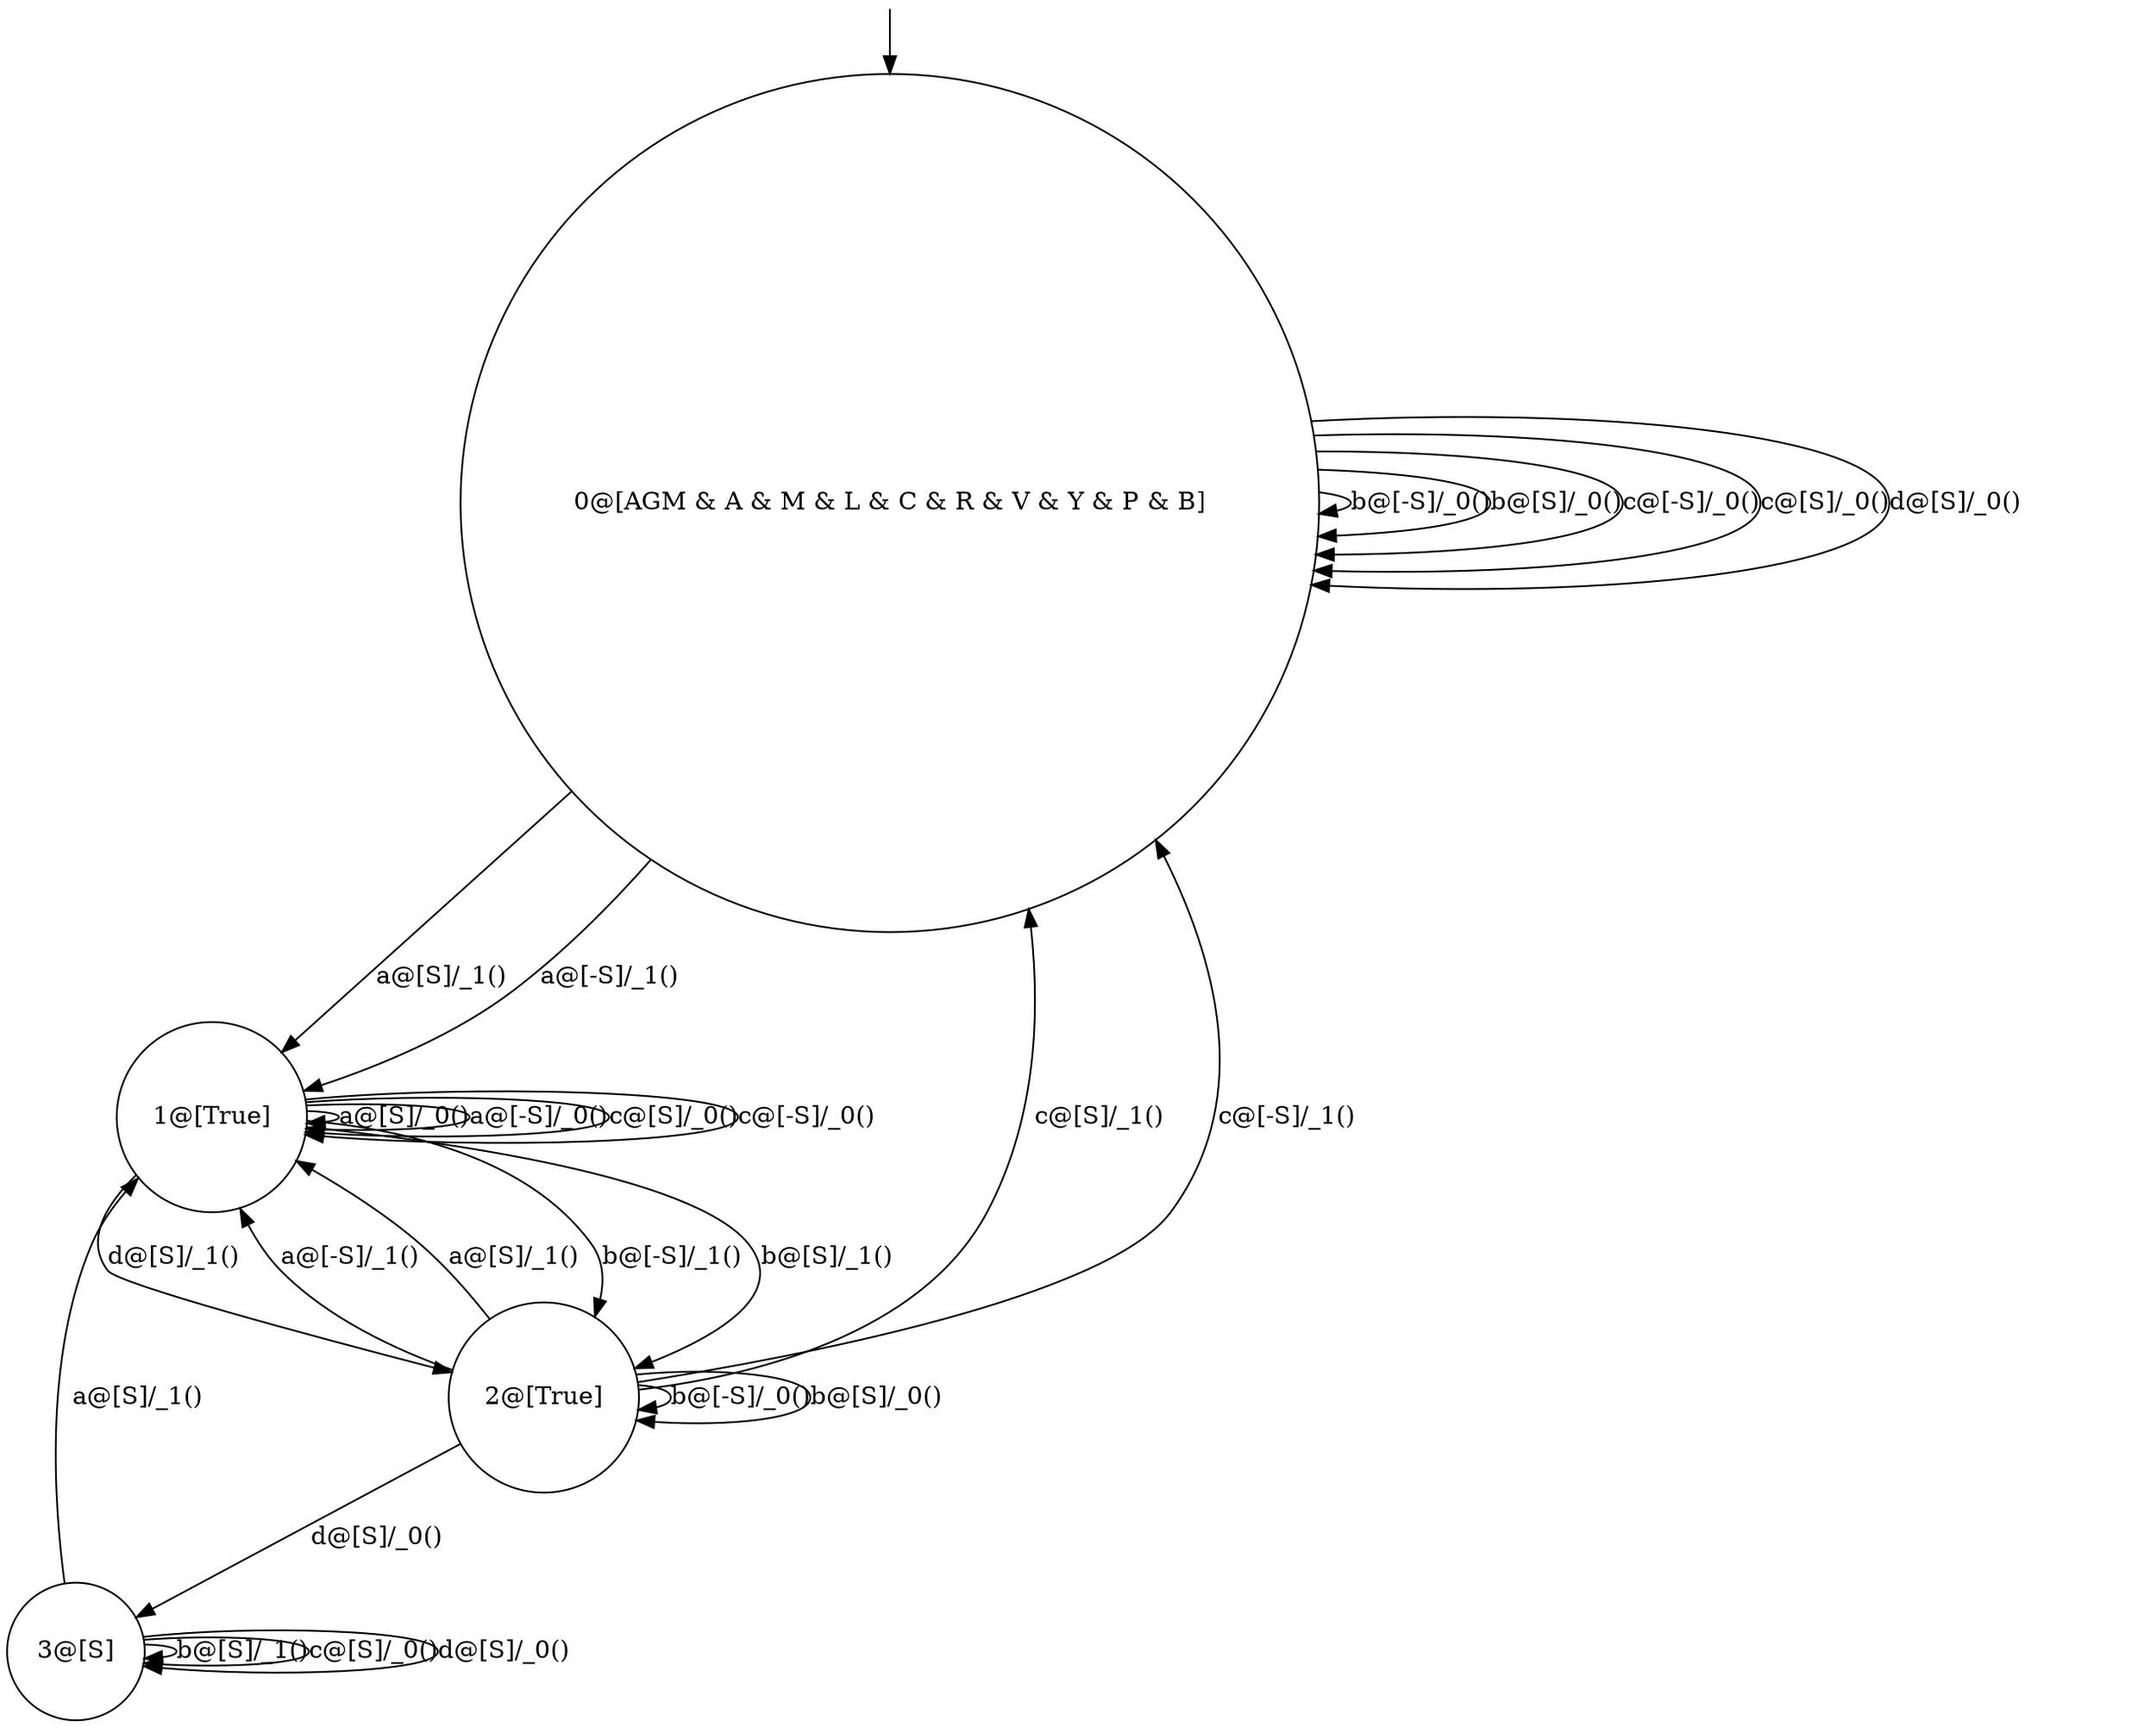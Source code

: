 digraph g {

	s0 [shape="circle" label="0@[AGM & A & M & L & C & R & V & Y & P & B]"];
	s1 [shape="circle" label="1@[True]"];
	s2 [shape="circle" label="2@[True]"];
	s3 [shape="circle" label="3@[S]"];
	s0 -> s1 [label="a@[S]/_1()"];
	s0 -> s1 [label="a@[-S]/_1()"];
	s0 -> s0 [label="b@[-S]/_0()"];
	s0 -> s0 [label="b@[S]/_0()"];
	s0 -> s0 [label="c@[-S]/_0()"];
	s0 -> s0 [label="c@[S]/_0()"];
	s0 -> s0 [label="d@[S]/_0()"];
	s1 -> s1 [label="a@[S]/_0()"];
	s1 -> s1 [label="a@[-S]/_0()"];
	s1 -> s2 [label="b@[-S]/_1()"];
	s1 -> s2 [label="b@[S]/_1()"];
	s1 -> s1 [label="c@[S]/_0()"];
	s1 -> s1 [label="c@[-S]/_0()"];
	s1 -> s2 [label="d@[S]/_1()"];
	s2 -> s1 [label="a@[-S]/_1()"];
	s2 -> s1 [label="a@[S]/_1()"];
	s2 -> s2 [label="b@[-S]/_0()"];
	s2 -> s2 [label="b@[S]/_0()"];
	s2 -> s0 [label="c@[S]/_1()"];
	s2 -> s0 [label="c@[-S]/_1()"];
	s2 -> s3 [label="d@[S]/_0()"];
	s3 -> s1 [label="a@[S]/_1()"];
	s3 -> s3 [label="b@[S]/_1()"];
	s3 -> s3 [label="c@[S]/_0()"];
	s3 -> s3 [label="d@[S]/_0()"];

__start0 [label="" shape="none" width="0" height="0"];
__start0 -> s0;
}
